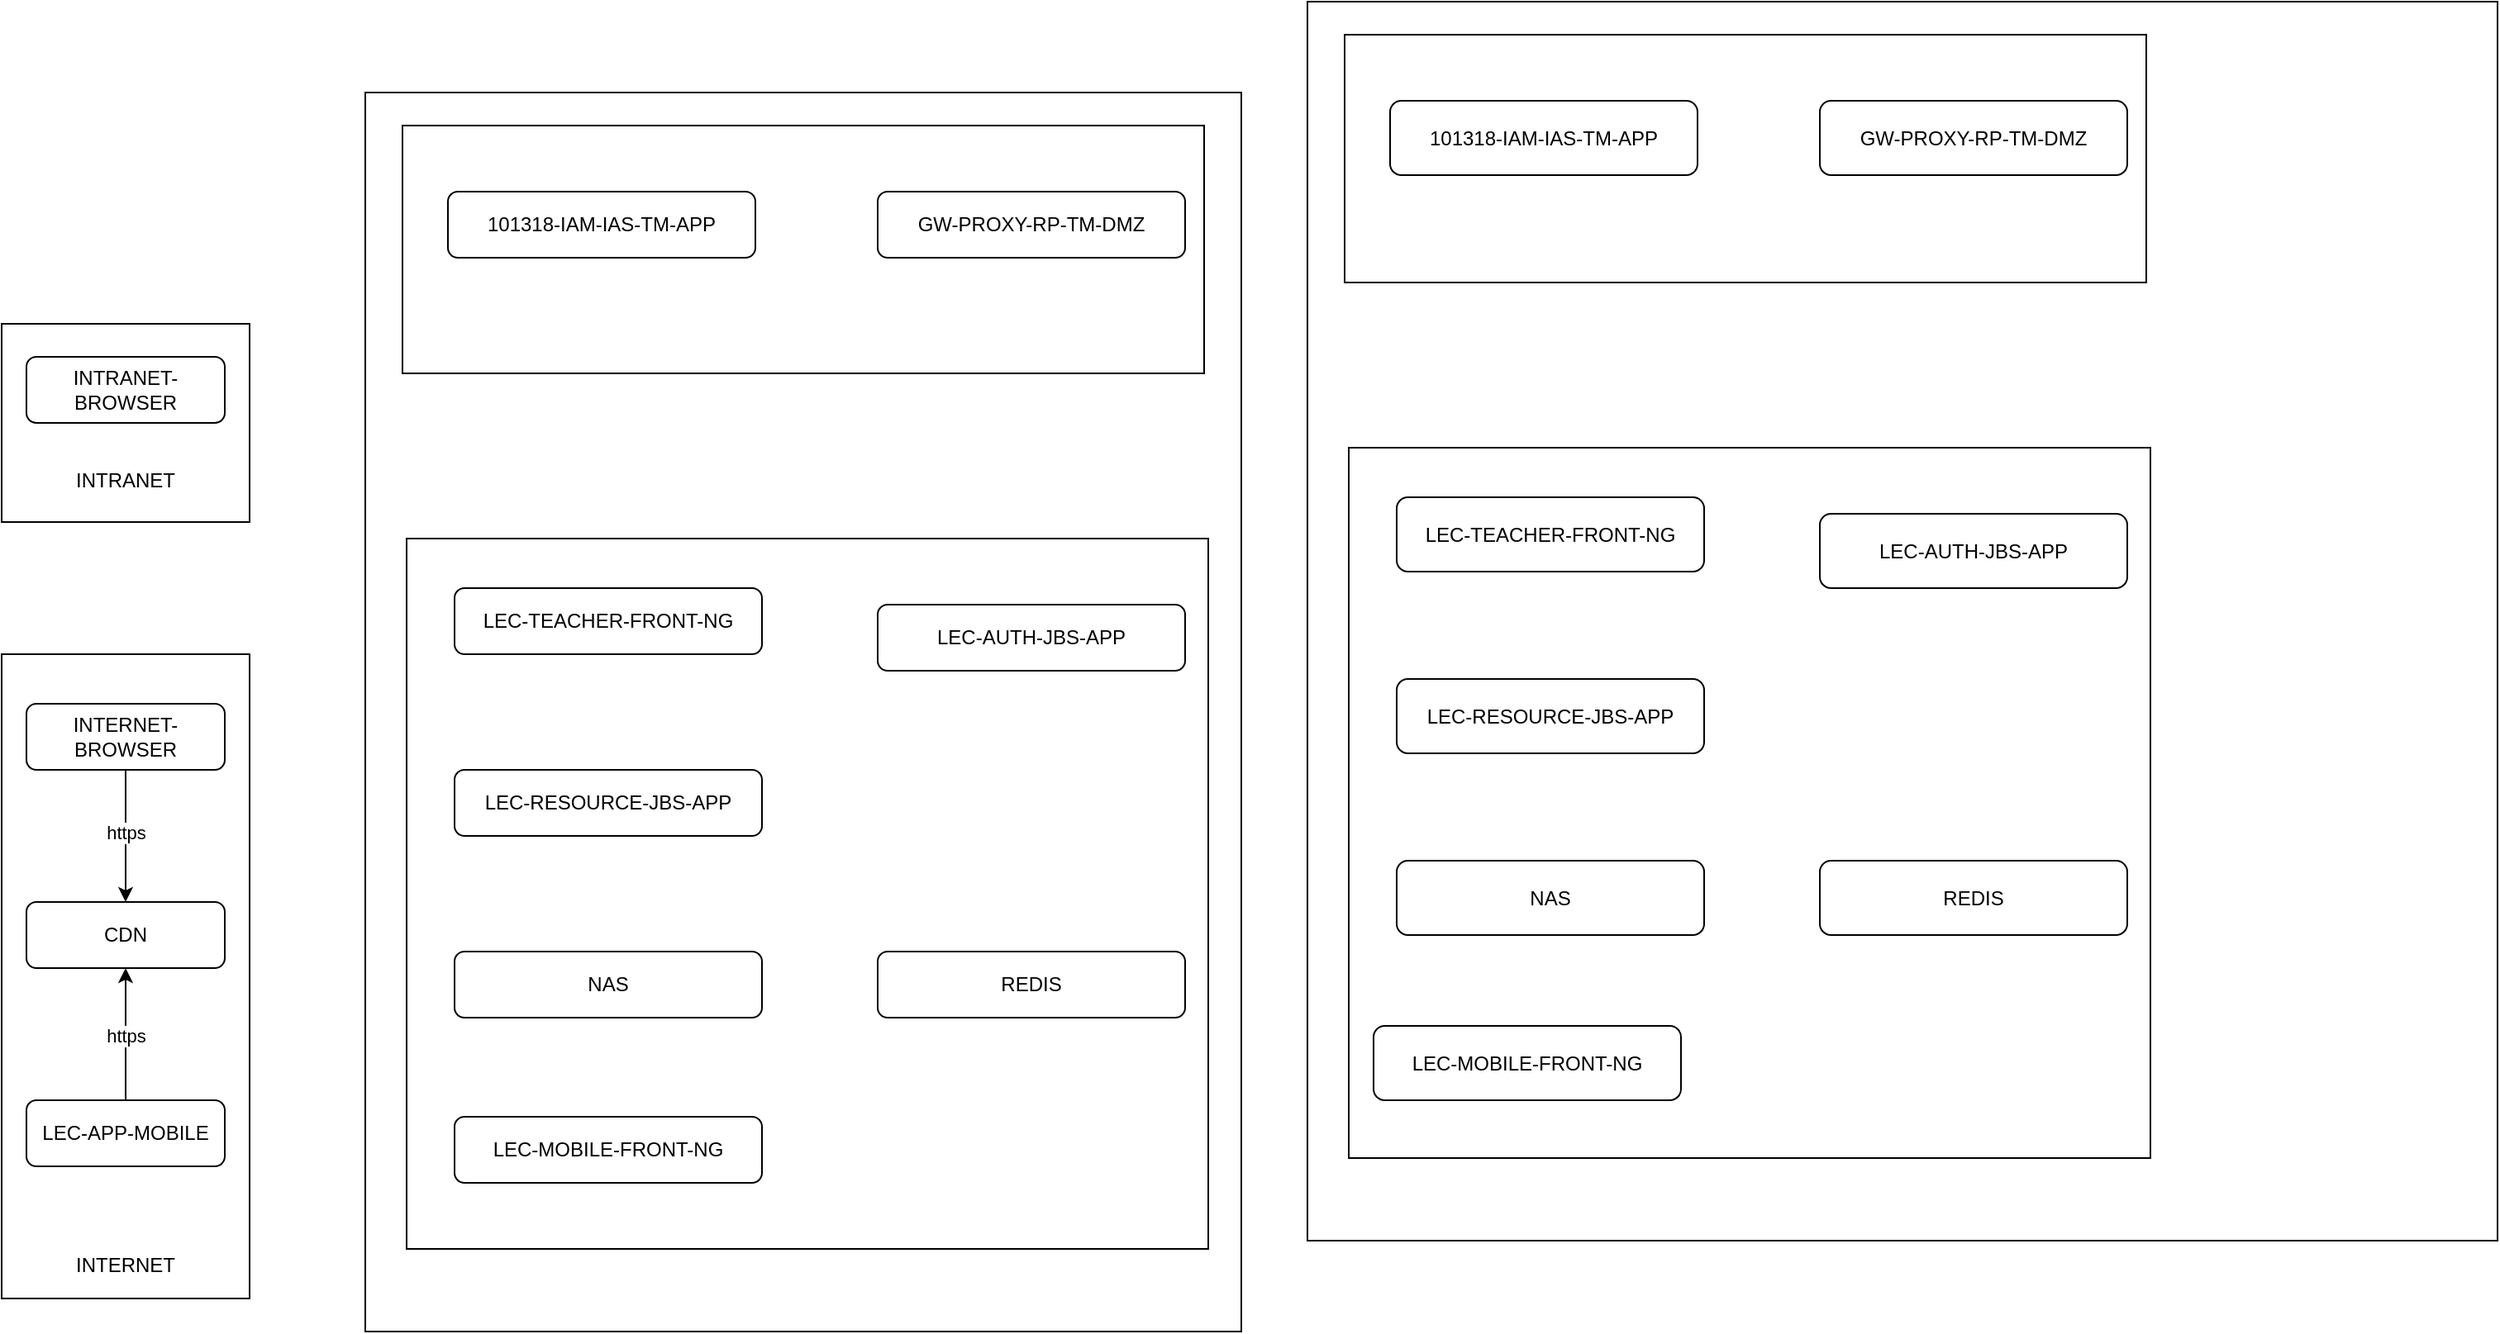 <mxfile version="24.4.9" type="github">
  <diagram id="prtHgNgQTEPvFCAcTncT" name="Page-1">
    <mxGraphModel dx="1194" dy="1861" grid="1" gridSize="10" guides="1" tooltips="1" connect="1" arrows="1" fold="1" page="1" pageScale="1" pageWidth="827" pageHeight="1169" math="0" shadow="0">
      <root>
        <mxCell id="0" />
        <mxCell id="1" parent="0" />
        <mxCell id="grso16V_VAuLWdVkUhK_-8" value="" style="rounded=0;whiteSpace=wrap;html=1;" vertex="1" parent="1">
          <mxGeometry x="20" y="30" width="150" height="120" as="geometry" />
        </mxCell>
        <mxCell id="grso16V_VAuLWdVkUhK_-9" value="INTRANET" style="text;html=1;align=center;verticalAlign=middle;whiteSpace=wrap;rounded=0;" vertex="1" parent="1">
          <mxGeometry x="65" y="110" width="60" height="30" as="geometry" />
        </mxCell>
        <mxCell id="grso16V_VAuLWdVkUhK_-11" value="" style="rounded=0;whiteSpace=wrap;html=1;" vertex="1" parent="1">
          <mxGeometry x="20" y="230" width="150" height="390" as="geometry" />
        </mxCell>
        <mxCell id="grso16V_VAuLWdVkUhK_-12" value="&lt;span style=&quot;text-align: left;&quot;&gt;INTRANET-BROWSER&lt;/span&gt;" style="rounded=1;whiteSpace=wrap;html=1;" vertex="1" parent="1">
          <mxGeometry x="35" y="50" width="120" height="40" as="geometry" />
        </mxCell>
        <mxCell id="grso16V_VAuLWdVkUhK_-19" value="" style="edgeStyle=orthogonalEdgeStyle;rounded=0;orthogonalLoop=1;jettySize=auto;html=1;" edge="1" parent="1" source="grso16V_VAuLWdVkUhK_-14" target="grso16V_VAuLWdVkUhK_-15">
          <mxGeometry relative="1" as="geometry" />
        </mxCell>
        <mxCell id="grso16V_VAuLWdVkUhK_-21" value="https" style="edgeLabel;html=1;align=center;verticalAlign=middle;resizable=0;points=[];" vertex="1" connectable="0" parent="grso16V_VAuLWdVkUhK_-19">
          <mxGeometry x="-0.05" relative="1" as="geometry">
            <mxPoint as="offset" />
          </mxGeometry>
        </mxCell>
        <mxCell id="grso16V_VAuLWdVkUhK_-14" value="&lt;span style=&quot;text-align: left;&quot;&gt;INTERNET-BROWSER&lt;/span&gt;" style="rounded=1;whiteSpace=wrap;html=1;" vertex="1" parent="1">
          <mxGeometry x="35" y="260" width="120" height="40" as="geometry" />
        </mxCell>
        <mxCell id="grso16V_VAuLWdVkUhK_-15" value="&lt;div style=&quot;text-align: left;&quot;&gt;&lt;span style=&quot;background-color: initial;&quot;&gt;CDN&lt;/span&gt;&lt;/div&gt;" style="rounded=1;whiteSpace=wrap;html=1;" vertex="1" parent="1">
          <mxGeometry x="35" y="380" width="120" height="40" as="geometry" />
        </mxCell>
        <mxCell id="grso16V_VAuLWdVkUhK_-20" value="" style="edgeStyle=orthogonalEdgeStyle;rounded=0;orthogonalLoop=1;jettySize=auto;html=1;" edge="1" parent="1" source="grso16V_VAuLWdVkUhK_-16" target="grso16V_VAuLWdVkUhK_-15">
          <mxGeometry relative="1" as="geometry" />
        </mxCell>
        <mxCell id="grso16V_VAuLWdVkUhK_-22" value="https" style="edgeLabel;html=1;align=center;verticalAlign=middle;resizable=0;points=[];" vertex="1" connectable="0" parent="grso16V_VAuLWdVkUhK_-20">
          <mxGeometry x="-0.025" relative="1" as="geometry">
            <mxPoint as="offset" />
          </mxGeometry>
        </mxCell>
        <mxCell id="grso16V_VAuLWdVkUhK_-16" value="&lt;div style=&quot;text-align: left;&quot;&gt;&lt;span style=&quot;background-color: initial;&quot;&gt;LEC-APP-MOBILE&lt;/span&gt;&lt;/div&gt;" style="rounded=1;whiteSpace=wrap;html=1;" vertex="1" parent="1">
          <mxGeometry x="35" y="500" width="120" height="40" as="geometry" />
        </mxCell>
        <mxCell id="grso16V_VAuLWdVkUhK_-17" value="INTERNET" style="text;html=1;align=center;verticalAlign=middle;whiteSpace=wrap;rounded=0;" vertex="1" parent="1">
          <mxGeometry x="60" y="585" width="70" height="30" as="geometry" />
        </mxCell>
        <mxCell id="grso16V_VAuLWdVkUhK_-23" value="" style="rounded=0;whiteSpace=wrap;html=1;" vertex="1" parent="1">
          <mxGeometry x="240" y="-110" width="530" height="750" as="geometry" />
        </mxCell>
        <mxCell id="grso16V_VAuLWdVkUhK_-25" value="" style="rounded=0;whiteSpace=wrap;html=1;" vertex="1" parent="1">
          <mxGeometry x="262.5" y="-90" width="485" height="150" as="geometry" />
        </mxCell>
        <mxCell id="grso16V_VAuLWdVkUhK_-26" value="" style="rounded=0;whiteSpace=wrap;html=1;" vertex="1" parent="1">
          <mxGeometry x="265" y="160" width="485" height="430" as="geometry" />
        </mxCell>
        <mxCell id="grso16V_VAuLWdVkUhK_-27" value="LEC-TEACHER-FRONT-NG" style="rounded=1;whiteSpace=wrap;html=1;" vertex="1" parent="1">
          <mxGeometry x="294" y="190" width="186" height="40" as="geometry" />
        </mxCell>
        <mxCell id="grso16V_VAuLWdVkUhK_-28" value="LEC-RESOURCE-JBS-APP" style="rounded=1;whiteSpace=wrap;html=1;" vertex="1" parent="1">
          <mxGeometry x="294" y="300" width="186" height="40" as="geometry" />
        </mxCell>
        <mxCell id="grso16V_VAuLWdVkUhK_-29" value="LEC-AUTH-JBS-APP" style="rounded=1;whiteSpace=wrap;html=1;" vertex="1" parent="1">
          <mxGeometry x="550" y="200" width="186" height="40" as="geometry" />
        </mxCell>
        <mxCell id="grso16V_VAuLWdVkUhK_-30" value="LEC-MOBILE-FRONT-NG" style="rounded=1;whiteSpace=wrap;html=1;" vertex="1" parent="1">
          <mxGeometry x="294" y="510" width="186" height="40" as="geometry" />
        </mxCell>
        <mxCell id="grso16V_VAuLWdVkUhK_-31" value="NAS" style="rounded=1;whiteSpace=wrap;html=1;" vertex="1" parent="1">
          <mxGeometry x="294" y="410" width="186" height="40" as="geometry" />
        </mxCell>
        <mxCell id="grso16V_VAuLWdVkUhK_-32" value="REDIS" style="rounded=1;whiteSpace=wrap;html=1;" vertex="1" parent="1">
          <mxGeometry x="550" y="410" width="186" height="40" as="geometry" />
        </mxCell>
        <mxCell id="grso16V_VAuLWdVkUhK_-33" value="101318-IAM-IAS-TM-APP" style="rounded=1;whiteSpace=wrap;html=1;" vertex="1" parent="1">
          <mxGeometry x="290" y="-50" width="186" height="40" as="geometry" />
        </mxCell>
        <mxCell id="grso16V_VAuLWdVkUhK_-34" value="GW-PROXY-RP-TM-DMZ" style="rounded=1;whiteSpace=wrap;html=1;" vertex="1" parent="1">
          <mxGeometry x="550" y="-50" width="186" height="40" as="geometry" />
        </mxCell>
        <mxCell id="grso16V_VAuLWdVkUhK_-35" value="" style="rounded=0;whiteSpace=wrap;html=1;" vertex="1" parent="1">
          <mxGeometry x="810" y="-165" width="720" height="750" as="geometry" />
        </mxCell>
        <mxCell id="grso16V_VAuLWdVkUhK_-36" value="" style="rounded=0;whiteSpace=wrap;html=1;" vertex="1" parent="1">
          <mxGeometry x="832.5" y="-145" width="485" height="150" as="geometry" />
        </mxCell>
        <mxCell id="grso16V_VAuLWdVkUhK_-37" value="" style="rounded=0;whiteSpace=wrap;html=1;" vertex="1" parent="1">
          <mxGeometry x="835" y="105" width="485" height="430" as="geometry" />
        </mxCell>
        <mxCell id="grso16V_VAuLWdVkUhK_-38" value="LEC-TEACHER-FRONT-NG" style="rounded=1;whiteSpace=wrap;html=1;" vertex="1" parent="1">
          <mxGeometry x="864" y="135" width="186" height="45" as="geometry" />
        </mxCell>
        <mxCell id="grso16V_VAuLWdVkUhK_-39" value="LEC-RESOURCE-JBS-APP" style="rounded=1;whiteSpace=wrap;html=1;" vertex="1" parent="1">
          <mxGeometry x="864" y="245" width="186" height="45" as="geometry" />
        </mxCell>
        <mxCell id="grso16V_VAuLWdVkUhK_-40" value="LEC-AUTH-JBS-APP" style="rounded=1;whiteSpace=wrap;html=1;" vertex="1" parent="1">
          <mxGeometry x="1120" y="145" width="186" height="45" as="geometry" />
        </mxCell>
        <mxCell id="grso16V_VAuLWdVkUhK_-41" value="LEC-MOBILE-FRONT-NG" style="rounded=1;whiteSpace=wrap;html=1;" vertex="1" parent="1">
          <mxGeometry x="850" y="455" width="186" height="45" as="geometry" />
        </mxCell>
        <mxCell id="grso16V_VAuLWdVkUhK_-42" value="NAS" style="rounded=1;whiteSpace=wrap;html=1;" vertex="1" parent="1">
          <mxGeometry x="864" y="355" width="186" height="45" as="geometry" />
        </mxCell>
        <mxCell id="grso16V_VAuLWdVkUhK_-43" value="REDIS" style="rounded=1;whiteSpace=wrap;html=1;" vertex="1" parent="1">
          <mxGeometry x="1120" y="355" width="186" height="45" as="geometry" />
        </mxCell>
        <mxCell id="grso16V_VAuLWdVkUhK_-44" value="101318-IAM-IAS-TM-APP" style="rounded=1;whiteSpace=wrap;html=1;" vertex="1" parent="1">
          <mxGeometry x="860" y="-105" width="186" height="45" as="geometry" />
        </mxCell>
        <mxCell id="grso16V_VAuLWdVkUhK_-45" value="GW-PROXY-RP-TM-DMZ" style="rounded=1;whiteSpace=wrap;html=1;" vertex="1" parent="1">
          <mxGeometry x="1120" y="-105" width="186" height="45" as="geometry" />
        </mxCell>
      </root>
    </mxGraphModel>
  </diagram>
</mxfile>

